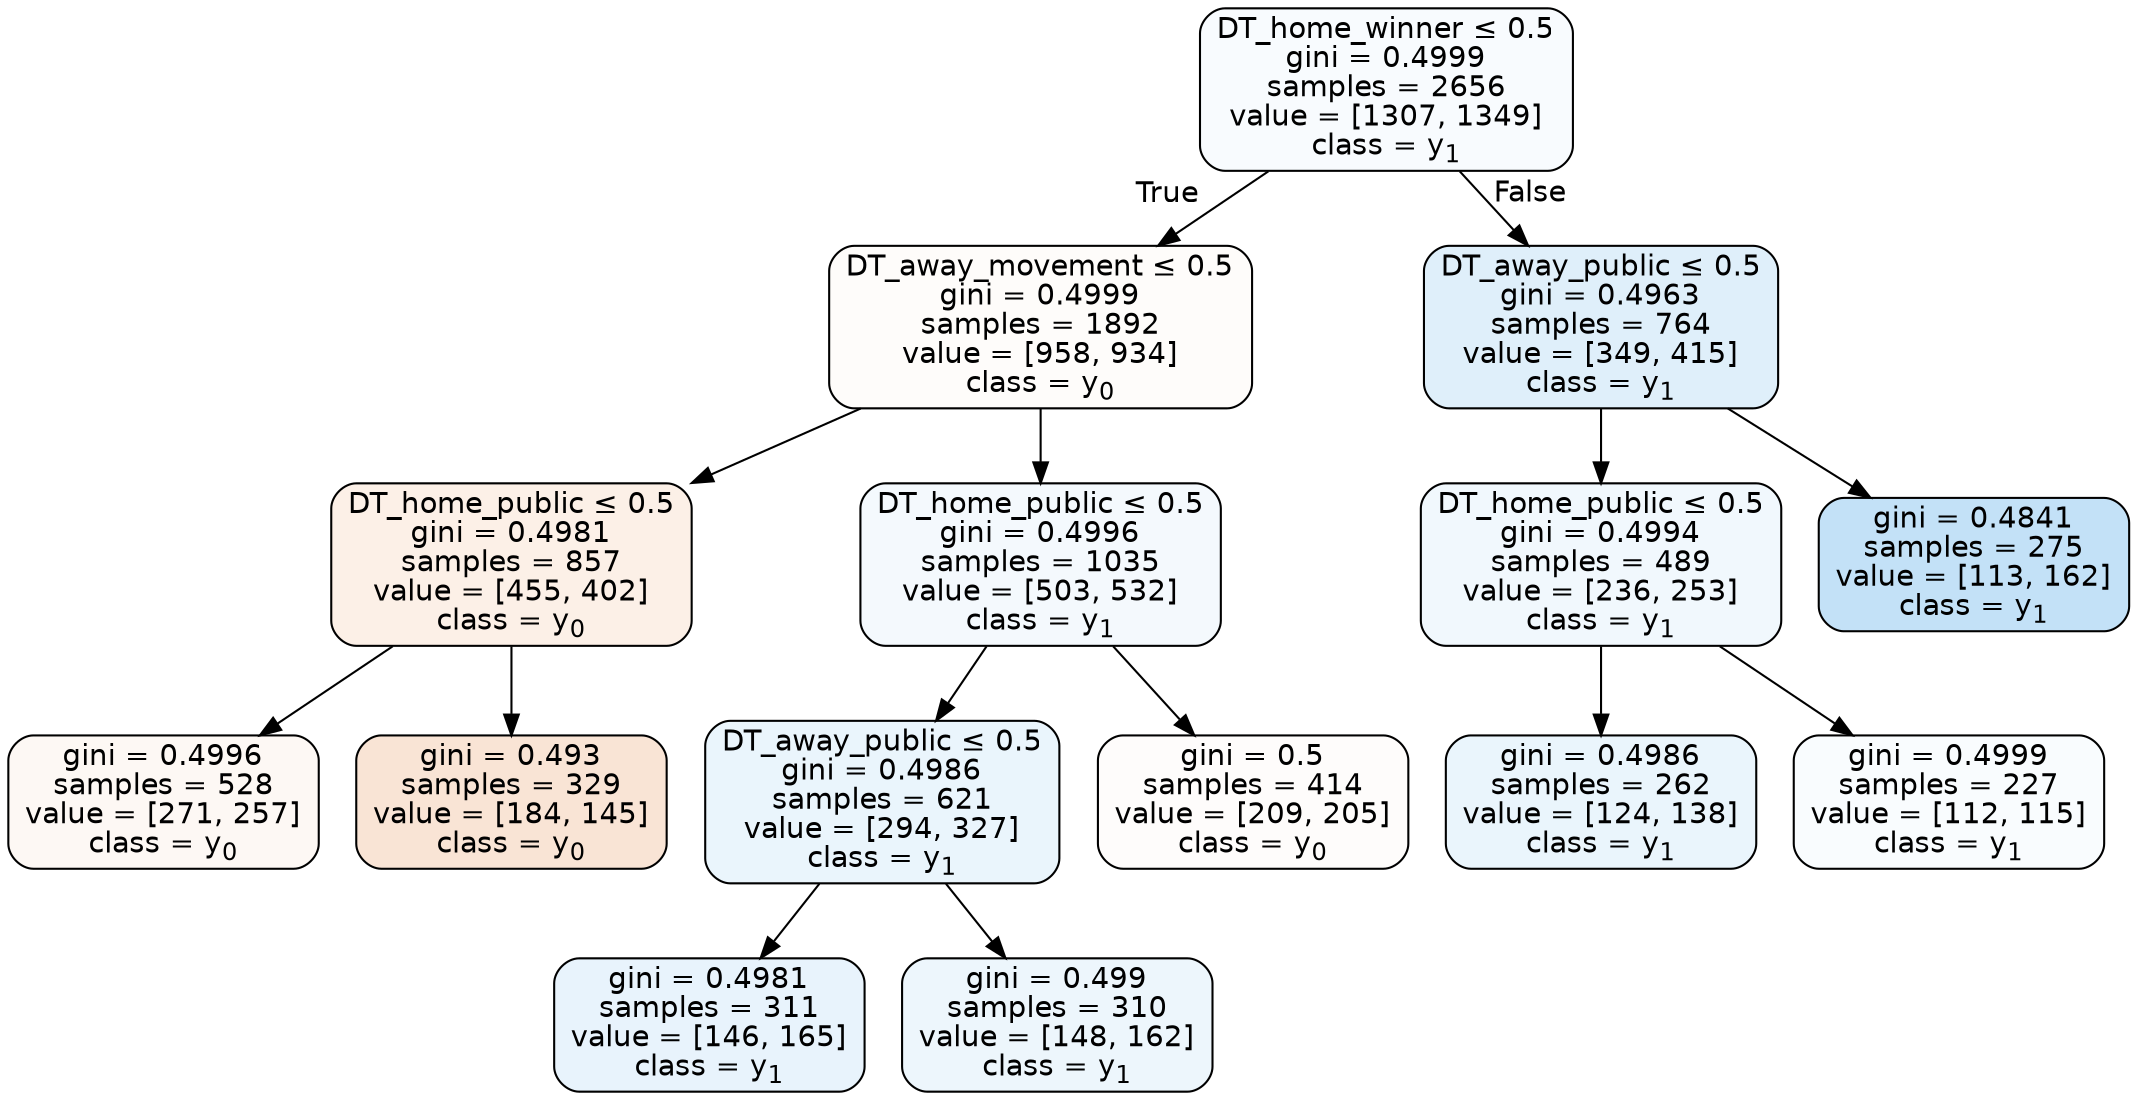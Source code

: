 digraph Tree {
node [shape=box, style="filled, rounded", color="black", fontname=helvetica] ;
edge [fontname=helvetica] ;
0 [label=<DT_home_winner &le; 0.5<br/>gini = 0.4999<br/>samples = 2656<br/>value = [1307, 1349]<br/>class = y<SUB>1</SUB>>, fillcolor="#399de508"] ;
1 [label=<DT_away_movement &le; 0.5<br/>gini = 0.4999<br/>samples = 1892<br/>value = [958, 934]<br/>class = y<SUB>0</SUB>>, fillcolor="#e5813906"] ;
0 -> 1 [labeldistance=2.5, labelangle=45, headlabel="True"] ;
2 [label=<DT_home_public &le; 0.5<br/>gini = 0.4981<br/>samples = 857<br/>value = [455, 402]<br/>class = y<SUB>0</SUB>>, fillcolor="#e581391e"] ;
1 -> 2 ;
3 [label=<gini = 0.4996<br/>samples = 528<br/>value = [271, 257]<br/>class = y<SUB>0</SUB>>, fillcolor="#e581390d"] ;
2 -> 3 ;
4 [label=<gini = 0.493<br/>samples = 329<br/>value = [184, 145]<br/>class = y<SUB>0</SUB>>, fillcolor="#e5813936"] ;
2 -> 4 ;
5 [label=<DT_home_public &le; 0.5<br/>gini = 0.4996<br/>samples = 1035<br/>value = [503, 532]<br/>class = y<SUB>1</SUB>>, fillcolor="#399de50e"] ;
1 -> 5 ;
6 [label=<DT_away_public &le; 0.5<br/>gini = 0.4986<br/>samples = 621<br/>value = [294, 327]<br/>class = y<SUB>1</SUB>>, fillcolor="#399de51a"] ;
5 -> 6 ;
7 [label=<gini = 0.4981<br/>samples = 311<br/>value = [146, 165]<br/>class = y<SUB>1</SUB>>, fillcolor="#399de51d"] ;
6 -> 7 ;
8 [label=<gini = 0.499<br/>samples = 310<br/>value = [148, 162]<br/>class = y<SUB>1</SUB>>, fillcolor="#399de516"] ;
6 -> 8 ;
9 [label=<gini = 0.5<br/>samples = 414<br/>value = [209, 205]<br/>class = y<SUB>0</SUB>>, fillcolor="#e5813905"] ;
5 -> 9 ;
10 [label=<DT_away_public &le; 0.5<br/>gini = 0.4963<br/>samples = 764<br/>value = [349, 415]<br/>class = y<SUB>1</SUB>>, fillcolor="#399de529"] ;
0 -> 10 [labeldistance=2.5, labelangle=-45, headlabel="False"] ;
11 [label=<DT_home_public &le; 0.5<br/>gini = 0.4994<br/>samples = 489<br/>value = [236, 253]<br/>class = y<SUB>1</SUB>>, fillcolor="#399de511"] ;
10 -> 11 ;
12 [label=<gini = 0.4986<br/>samples = 262<br/>value = [124, 138]<br/>class = y<SUB>1</SUB>>, fillcolor="#399de51a"] ;
11 -> 12 ;
13 [label=<gini = 0.4999<br/>samples = 227<br/>value = [112, 115]<br/>class = y<SUB>1</SUB>>, fillcolor="#399de507"] ;
11 -> 13 ;
14 [label=<gini = 0.4841<br/>samples = 275<br/>value = [113, 162]<br/>class = y<SUB>1</SUB>>, fillcolor="#399de54d"] ;
10 -> 14 ;
}